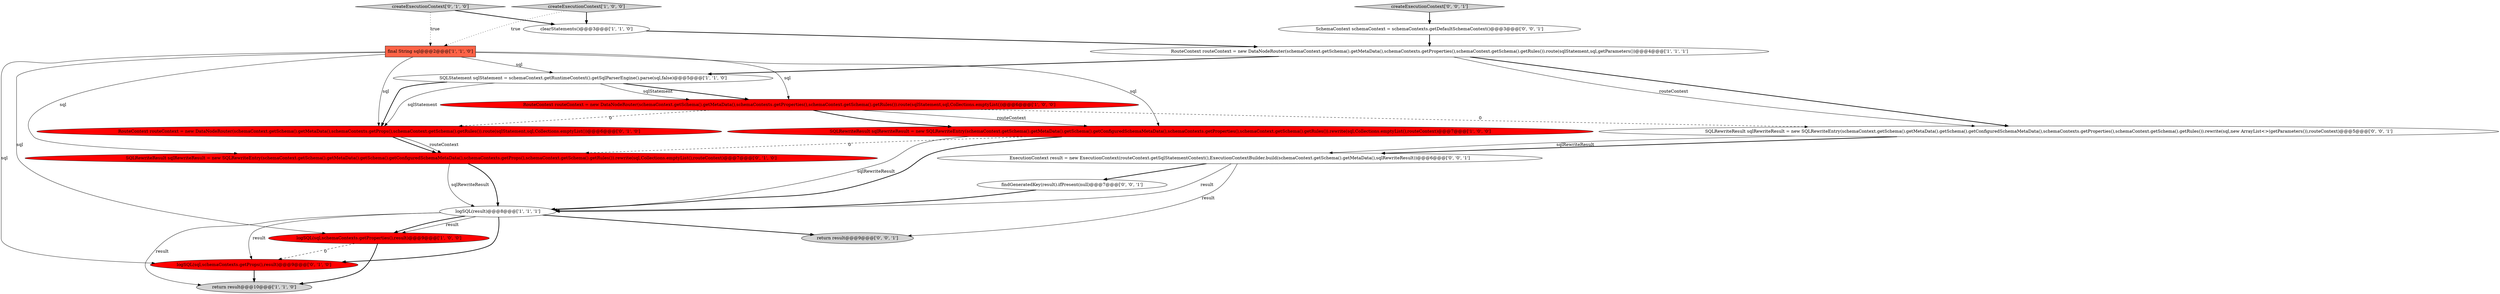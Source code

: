 digraph {
5 [style = filled, label = "SQLRewriteResult sqlRewriteResult = new SQLRewriteEntry(schemaContext.getSchema().getMetaData().getSchema().getConfiguredSchemaMetaData(),schemaContexts.getProperties(),schemaContext.getSchema().getRules()).rewrite(sql,Collections.emptyList(),routeContext)@@@7@@@['1', '0', '0']", fillcolor = red, shape = ellipse image = "AAA1AAABBB1BBB"];
13 [style = filled, label = "RouteContext routeContext = new DataNodeRouter(schemaContext.getSchema().getMetaData(),schemaContexts.getProps(),schemaContext.getSchema().getRules()).route(sqlStatement,sql,Collections.emptyList())@@@6@@@['0', '1', '0']", fillcolor = red, shape = ellipse image = "AAA1AAABBB2BBB"];
8 [style = filled, label = "RouteContext routeContext = new DataNodeRouter(schemaContext.getSchema().getMetaData(),schemaContexts.getProperties(),schemaContext.getSchema().getRules()).route(sqlStatement,sql,getParameters())@@@4@@@['1', '1', '1']", fillcolor = white, shape = ellipse image = "AAA0AAABBB1BBB"];
1 [style = filled, label = "RouteContext routeContext = new DataNodeRouter(schemaContext.getSchema().getMetaData(),schemaContexts.getProperties(),schemaContext.getSchema().getRules()).route(sqlStatement,sql,Collections.emptyList())@@@6@@@['1', '0', '0']", fillcolor = red, shape = ellipse image = "AAA1AAABBB1BBB"];
9 [style = filled, label = "logSQL(sql,schemaContexts.getProperties(),result)@@@9@@@['1', '0', '0']", fillcolor = red, shape = ellipse image = "AAA1AAABBB1BBB"];
14 [style = filled, label = "findGeneratedKey(result).ifPresent(null)@@@7@@@['0', '0', '1']", fillcolor = white, shape = ellipse image = "AAA0AAABBB3BBB"];
16 [style = filled, label = "return result@@@9@@@['0', '0', '1']", fillcolor = lightgray, shape = ellipse image = "AAA0AAABBB3BBB"];
19 [style = filled, label = "createExecutionContext['0', '0', '1']", fillcolor = lightgray, shape = diamond image = "AAA0AAABBB3BBB"];
7 [style = filled, label = "clearStatements()@@@3@@@['1', '1', '0']", fillcolor = white, shape = ellipse image = "AAA0AAABBB1BBB"];
17 [style = filled, label = "SQLRewriteResult sqlRewriteResult = new SQLRewriteEntry(schemaContext.getSchema().getMetaData().getSchema().getConfiguredSchemaMetaData(),schemaContexts.getProperties(),schemaContext.getSchema().getRules()).rewrite(sql,new ArrayList<>(getParameters()),routeContext)@@@5@@@['0', '0', '1']", fillcolor = white, shape = ellipse image = "AAA0AAABBB3BBB"];
18 [style = filled, label = "ExecutionContext result = new ExecutionContext(routeContext.getSqlStatementContext(),ExecutionContextBuilder.build(schemaContext.getSchema().getMetaData(),sqlRewriteResult))@@@6@@@['0', '0', '1']", fillcolor = white, shape = ellipse image = "AAA0AAABBB3BBB"];
0 [style = filled, label = "createExecutionContext['1', '0', '0']", fillcolor = lightgray, shape = diamond image = "AAA0AAABBB1BBB"];
12 [style = filled, label = "logSQL(sql,schemaContexts.getProps(),result)@@@9@@@['0', '1', '0']", fillcolor = red, shape = ellipse image = "AAA1AAABBB2BBB"];
3 [style = filled, label = "final String sql@@@2@@@['1', '1', '0']", fillcolor = tomato, shape = box image = "AAA0AAABBB1BBB"];
2 [style = filled, label = "return result@@@10@@@['1', '1', '0']", fillcolor = lightgray, shape = ellipse image = "AAA0AAABBB1BBB"];
4 [style = filled, label = "SQLStatement sqlStatement = schemaContext.getRuntimeContext().getSqlParserEngine().parse(sql,false)@@@5@@@['1', '1', '0']", fillcolor = white, shape = ellipse image = "AAA0AAABBB1BBB"];
6 [style = filled, label = "logSQL(result)@@@8@@@['1', '1', '1']", fillcolor = white, shape = ellipse image = "AAA0AAABBB1BBB"];
10 [style = filled, label = "SQLRewriteResult sqlRewriteResult = new SQLRewriteEntry(schemaContext.getSchema().getMetaData().getSchema().getConfiguredSchemaMetaData(),schemaContexts.getProps(),schemaContext.getSchema().getRules()).rewrite(sql,Collections.emptyList(),routeContext)@@@7@@@['0', '1', '0']", fillcolor = red, shape = ellipse image = "AAA1AAABBB2BBB"];
11 [style = filled, label = "createExecutionContext['0', '1', '0']", fillcolor = lightgray, shape = diamond image = "AAA0AAABBB2BBB"];
15 [style = filled, label = "SchemaContext schemaContext = schemaContexts.getDefaultSchemaContext()@@@3@@@['0', '0', '1']", fillcolor = white, shape = ellipse image = "AAA0AAABBB3BBB"];
1->5 [style = bold, label=""];
18->6 [style = solid, label="result"];
13->10 [style = bold, label=""];
3->1 [style = solid, label="sql"];
9->2 [style = bold, label=""];
3->10 [style = solid, label="sql"];
4->13 [style = bold, label=""];
1->5 [style = solid, label="routeContext"];
18->16 [style = solid, label="result"];
5->6 [style = solid, label="sqlRewriteResult"];
7->8 [style = bold, label=""];
10->6 [style = bold, label=""];
0->7 [style = bold, label=""];
1->13 [style = dashed, label="0"];
8->17 [style = bold, label=""];
3->13 [style = solid, label="sql"];
12->2 [style = bold, label=""];
6->9 [style = solid, label="result"];
1->17 [style = dashed, label="0"];
5->6 [style = bold, label=""];
5->10 [style = dashed, label="0"];
6->16 [style = bold, label=""];
6->12 [style = solid, label="result"];
10->6 [style = solid, label="sqlRewriteResult"];
11->7 [style = bold, label=""];
17->18 [style = bold, label=""];
3->12 [style = solid, label="sql"];
17->18 [style = solid, label="sqlRewriteResult"];
4->1 [style = bold, label=""];
9->12 [style = dashed, label="0"];
0->3 [style = dotted, label="true"];
8->4 [style = bold, label=""];
13->10 [style = solid, label="routeContext"];
6->9 [style = bold, label=""];
19->15 [style = bold, label=""];
3->4 [style = solid, label="sql"];
3->9 [style = solid, label="sql"];
11->3 [style = dotted, label="true"];
18->14 [style = bold, label=""];
4->1 [style = solid, label="sqlStatement"];
6->12 [style = bold, label=""];
6->2 [style = solid, label="result"];
3->5 [style = solid, label="sql"];
15->8 [style = bold, label=""];
4->13 [style = solid, label="sqlStatement"];
14->6 [style = bold, label=""];
8->17 [style = solid, label="routeContext"];
}
